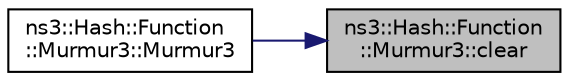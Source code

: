 digraph "ns3::Hash::Function::Murmur3::clear"
{
 // LATEX_PDF_SIZE
  edge [fontname="Helvetica",fontsize="10",labelfontname="Helvetica",labelfontsize="10"];
  node [fontname="Helvetica",fontsize="10",shape=record];
  rankdir="RL";
  Node1 [label="ns3::Hash::Function\l::Murmur3::clear",height=0.2,width=0.4,color="black", fillcolor="grey75", style="filled", fontcolor="black",tooltip="Restore initial state."];
  Node1 -> Node2 [dir="back",color="midnightblue",fontsize="10",style="solid",fontname="Helvetica"];
  Node2 [label="ns3::Hash::Function\l::Murmur3::Murmur3",height=0.2,width=0.4,color="black", fillcolor="white", style="filled",URL="$classns3_1_1_hash_1_1_function_1_1_murmur3.html#a1307ee7bf3cc36782f964c0d2dbe1d80",tooltip="Constructor, clears internal state."];
}
